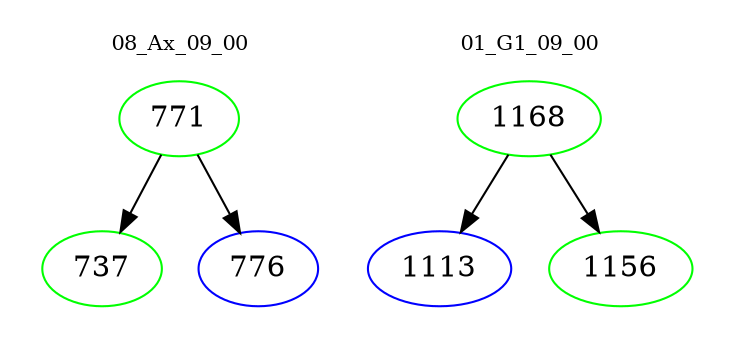 digraph{
subgraph cluster_0 {
color = white
label = "08_Ax_09_00";
fontsize=10;
T0_771 [label="771", color="green"]
T0_771 -> T0_737 [color="black"]
T0_737 [label="737", color="green"]
T0_771 -> T0_776 [color="black"]
T0_776 [label="776", color="blue"]
}
subgraph cluster_1 {
color = white
label = "01_G1_09_00";
fontsize=10;
T1_1168 [label="1168", color="green"]
T1_1168 -> T1_1113 [color="black"]
T1_1113 [label="1113", color="blue"]
T1_1168 -> T1_1156 [color="black"]
T1_1156 [label="1156", color="green"]
}
}
